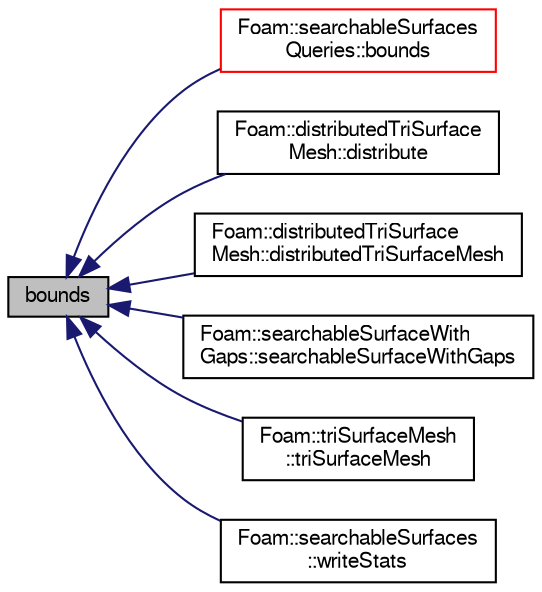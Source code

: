 digraph "bounds"
{
  bgcolor="transparent";
  edge [fontname="FreeSans",fontsize="10",labelfontname="FreeSans",labelfontsize="10"];
  node [fontname="FreeSans",fontsize="10",shape=record];
  rankdir="LR";
  Node1 [label="bounds",height=0.2,width=0.4,color="black", fillcolor="grey75", style="filled" fontcolor="black"];
  Node1 -> Node2 [dir="back",color="midnightblue",fontsize="10",style="solid",fontname="FreeSans"];
  Node2 [label="Foam::searchableSurfaces\lQueries::bounds",height=0.2,width=0.4,color="red",URL="$a02202.html#a25b508e408f5622249c887e7fd1ad70d",tooltip="Find the boundBox of the selected surfaces. "];
  Node1 -> Node3 [dir="back",color="midnightblue",fontsize="10",style="solid",fontname="FreeSans"];
  Node3 [label="Foam::distributedTriSurface\lMesh::distribute",height=0.2,width=0.4,color="black",URL="$a00537.html#a30b981a389a43e4853d4dec45e4e5edb",tooltip="Set bounds of surface. Bounds currently set as list of. "];
  Node1 -> Node4 [dir="back",color="midnightblue",fontsize="10",style="solid",fontname="FreeSans"];
  Node4 [label="Foam::distributedTriSurface\lMesh::distributedTriSurfaceMesh",height=0.2,width=0.4,color="black",URL="$a00537.html#a6a2bfdfbb57bb45cbcb9975d3de13547",tooltip="Construct read. Does findInstance to find io.local(). "];
  Node1 -> Node5 [dir="back",color="midnightblue",fontsize="10",style="solid",fontname="FreeSans"];
  Node5 [label="Foam::searchableSurfaceWith\lGaps::searchableSurfaceWithGaps",height=0.2,width=0.4,color="black",URL="$a02204.html#a6822eae5a2827d5eabce3748aefe1362",tooltip="Construct from dictionary (used by searchableSurface) "];
  Node1 -> Node6 [dir="back",color="midnightblue",fontsize="10",style="solid",fontname="FreeSans"];
  Node6 [label="Foam::triSurfaceMesh\l::triSurfaceMesh",height=0.2,width=0.4,color="black",URL="$a02611.html#a1244369e2a8ca5f1fa568aee06f7fcb9",tooltip="Construct from triSurface. "];
  Node1 -> Node7 [dir="back",color="midnightblue",fontsize="10",style="solid",fontname="FreeSans"];
  Node7 [label="Foam::searchableSurfaces\l::writeStats",height=0.2,width=0.4,color="black",URL="$a02200.html#aa919f1135132c2e0b7774c9543710ecc",tooltip="Write some stats. "];
}
